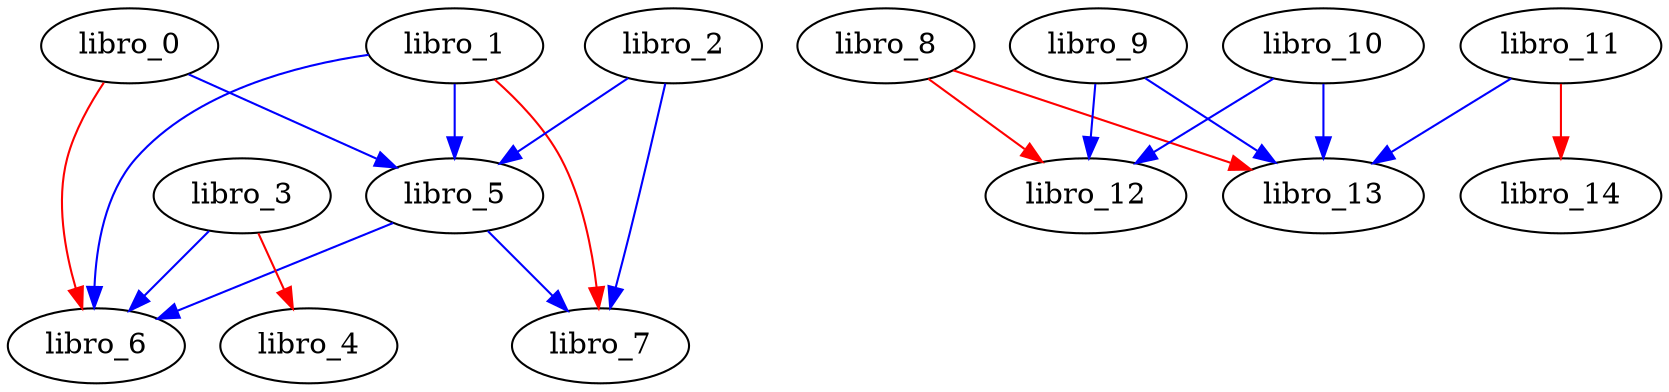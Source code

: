 digraph {
  libro_0 -> libro_5 [color="blue"];
  libro_1 -> libro_5 [color="blue"];
  libro_2 -> libro_5 [color="blue"];
  libro_3 -> libro_4 [color="red"];
  libro_0 -> libro_6 [color="red"];
  libro_1 -> libro_6 [color="blue"];
  libro_1 -> libro_7 [color="red"];
  libro_2 -> libro_7 [color="blue"];
  libro_3 -> libro_6 [color="blue"];
  libro_5 -> libro_6 [color="blue"];
  libro_5 -> libro_7 [color="blue"];
  libro_8 -> libro_12 [color="red"];
  libro_8 -> libro_13 [color="red"];
  libro_9 -> libro_12 [color="blue"];
  libro_9 -> libro_13 [color="blue"];
  libro_10 -> libro_12 [color="blue"];
  libro_10 -> libro_13 [color="blue"];
  libro_11 -> libro_13 [color="blue"];
  libro_11 -> libro_14 [color="red"];
}
